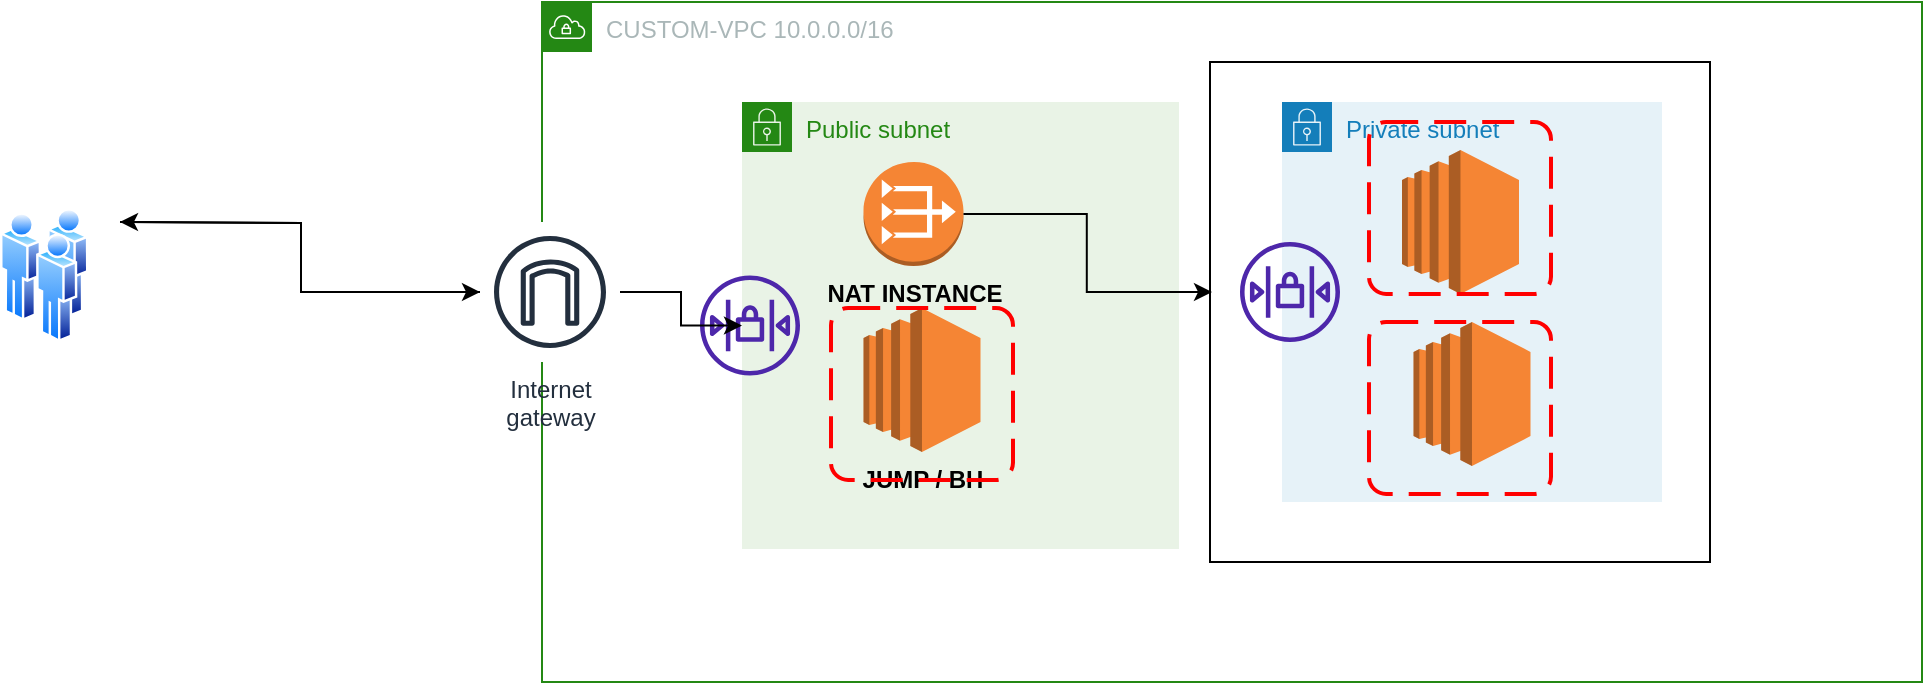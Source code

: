 <mxfile version="21.7.2" type="device">
  <diagram id="4oMox2iXz_Hz0DuBtPMt" name="Page-1">
    <mxGraphModel dx="1861" dy="496" grid="1" gridSize="10" guides="1" tooltips="1" connect="1" arrows="1" fold="1" page="1" pageScale="1" pageWidth="827" pageHeight="1169" math="0" shadow="0">
      <root>
        <mxCell id="0" />
        <mxCell id="1" parent="0" />
        <mxCell id="1BNKAG8nP9AylwheS348-1" value="CUSTOM-VPC 10.0.0.0/16" style="points=[[0,0],[0.25,0],[0.5,0],[0.75,0],[1,0],[1,0.25],[1,0.5],[1,0.75],[1,1],[0.75,1],[0.5,1],[0.25,1],[0,1],[0,0.75],[0,0.5],[0,0.25]];outlineConnect=0;gradientColor=none;html=1;whiteSpace=wrap;fontSize=12;fontStyle=0;container=1;pointerEvents=0;collapsible=0;recursiveResize=0;shape=mxgraph.aws4.group;grIcon=mxgraph.aws4.group_vpc;strokeColor=#248814;fillColor=none;verticalAlign=top;align=left;spacingLeft=30;fontColor=#AAB7B8;dashed=0;" parent="1" vertex="1">
          <mxGeometry x="81" y="70" width="690" height="340" as="geometry" />
        </mxCell>
        <mxCell id="1BNKAG8nP9AylwheS348-2" value="Public subnet" style="points=[[0,0],[0.25,0],[0.5,0],[0.75,0],[1,0],[1,0.25],[1,0.5],[1,0.75],[1,1],[0.75,1],[0.5,1],[0.25,1],[0,1],[0,0.75],[0,0.5],[0,0.25]];outlineConnect=0;gradientColor=none;html=1;whiteSpace=wrap;fontSize=12;fontStyle=0;container=1;pointerEvents=0;collapsible=0;recursiveResize=0;shape=mxgraph.aws4.group;grIcon=mxgraph.aws4.group_security_group;grStroke=0;strokeColor=#248814;fillColor=#E9F3E6;verticalAlign=top;align=left;spacingLeft=30;fontColor=#248814;dashed=0;" parent="1BNKAG8nP9AylwheS348-1" vertex="1">
          <mxGeometry x="100" y="50" width="218.5" height="223.5" as="geometry" />
        </mxCell>
        <mxCell id="1BNKAG8nP9AylwheS348-6" value="&lt;b&gt;JUMP / BH&lt;/b&gt;" style="outlineConnect=0;dashed=0;verticalLabelPosition=bottom;verticalAlign=top;align=center;html=1;shape=mxgraph.aws3.ec2;fillColor=#F58534;gradientColor=none;" parent="1BNKAG8nP9AylwheS348-2" vertex="1">
          <mxGeometry x="60.75" y="103" width="58.5" height="72" as="geometry" />
        </mxCell>
        <mxCell id="ippvhHw5m1UrYMfyw5DO-2" value="&lt;b&gt;NAT INSTANCE&lt;/b&gt;" style="outlineConnect=0;dashed=0;verticalLabelPosition=bottom;verticalAlign=top;align=center;html=1;shape=mxgraph.aws3.vpc_nat_gateway;fillColor=#F58534;gradientColor=none;" parent="1BNKAG8nP9AylwheS348-2" vertex="1">
          <mxGeometry x="60.75" y="30" width="50" height="52" as="geometry" />
        </mxCell>
        <mxCell id="Q9OB9AIt314dCnwDH4FQ-2" value="" style="rounded=1;arcSize=10;dashed=1;strokeColor=#ff0000;fillColor=none;gradientColor=none;dashPattern=8 4;strokeWidth=2;" vertex="1" parent="1BNKAG8nP9AylwheS348-2">
          <mxGeometry x="44.5" y="103" width="91" height="86" as="geometry" />
        </mxCell>
        <mxCell id="Q9OB9AIt314dCnwDH4FQ-5" value="" style="sketch=0;outlineConnect=0;fontColor=#232F3E;gradientColor=none;fillColor=#4D27AA;strokeColor=none;dashed=0;verticalLabelPosition=bottom;verticalAlign=top;align=center;html=1;fontSize=12;fontStyle=0;aspect=fixed;pointerEvents=1;shape=mxgraph.aws4.network_access_control_list;" vertex="1" parent="1BNKAG8nP9AylwheS348-2">
          <mxGeometry x="-21" y="86.75" width="50" height="50" as="geometry" />
        </mxCell>
        <mxCell id="1BNKAG8nP9AylwheS348-3" value="Private subnet" style="points=[[0,0],[0.25,0],[0.5,0],[0.75,0],[1,0],[1,0.25],[1,0.5],[1,0.75],[1,1],[0.75,1],[0.5,1],[0.25,1],[0,1],[0,0.75],[0,0.5],[0,0.25]];outlineConnect=0;gradientColor=none;html=1;whiteSpace=wrap;fontSize=12;fontStyle=0;container=1;pointerEvents=0;collapsible=0;recursiveResize=0;shape=mxgraph.aws4.group;grIcon=mxgraph.aws4.group_security_group;grStroke=0;strokeColor=#147EBA;fillColor=#E6F2F8;verticalAlign=top;align=left;spacingLeft=30;fontColor=#147EBA;dashed=0;" parent="1BNKAG8nP9AylwheS348-1" vertex="1">
          <mxGeometry x="370" y="50" width="190" height="200" as="geometry" />
        </mxCell>
        <mxCell id="1BNKAG8nP9AylwheS348-12" value="" style="outlineConnect=0;dashed=0;verticalLabelPosition=bottom;verticalAlign=top;align=center;html=1;shape=mxgraph.aws3.ec2;fillColor=#F58534;gradientColor=none;" parent="1BNKAG8nP9AylwheS348-3" vertex="1">
          <mxGeometry x="60" y="24" width="58.5" height="72" as="geometry" />
        </mxCell>
        <mxCell id="1BNKAG8nP9AylwheS348-18" value="" style="outlineConnect=0;dashed=0;verticalLabelPosition=bottom;verticalAlign=top;align=center;html=1;shape=mxgraph.aws3.ec2;fillColor=#F58534;gradientColor=none;" parent="1BNKAG8nP9AylwheS348-3" vertex="1">
          <mxGeometry x="65.75" y="110" width="58.5" height="72" as="geometry" />
        </mxCell>
        <mxCell id="THKyf8Sn7CWacSttAHK3-2" value="" style="whiteSpace=wrap;html=1;aspect=fixed;fillColor=none;" parent="1BNKAG8nP9AylwheS348-1" vertex="1">
          <mxGeometry x="334" y="30" width="250" height="250" as="geometry" />
        </mxCell>
        <mxCell id="ippvhHw5m1UrYMfyw5DO-3" style="edgeStyle=orthogonalEdgeStyle;rounded=0;orthogonalLoop=1;jettySize=auto;html=1;entryX=0.004;entryY=0.46;entryDx=0;entryDy=0;entryPerimeter=0;" parent="1BNKAG8nP9AylwheS348-1" source="ippvhHw5m1UrYMfyw5DO-2" target="THKyf8Sn7CWacSttAHK3-2" edge="1">
          <mxGeometry relative="1" as="geometry" />
        </mxCell>
        <mxCell id="Q9OB9AIt314dCnwDH4FQ-3" value="" style="rounded=1;arcSize=10;dashed=1;strokeColor=#ff0000;fillColor=none;gradientColor=none;dashPattern=8 4;strokeWidth=2;" vertex="1" parent="1BNKAG8nP9AylwheS348-1">
          <mxGeometry x="413.5" y="160" width="91" height="86" as="geometry" />
        </mxCell>
        <mxCell id="Q9OB9AIt314dCnwDH4FQ-4" value="" style="rounded=1;arcSize=10;dashed=1;strokeColor=#ff0000;fillColor=none;gradientColor=none;dashPattern=8 4;strokeWidth=2;" vertex="1" parent="1BNKAG8nP9AylwheS348-1">
          <mxGeometry x="413.5" y="60" width="91" height="86" as="geometry" />
        </mxCell>
        <mxCell id="Q9OB9AIt314dCnwDH4FQ-6" value="" style="sketch=0;outlineConnect=0;fontColor=#232F3E;gradientColor=none;fillColor=#4D27AA;strokeColor=none;dashed=0;verticalLabelPosition=bottom;verticalAlign=top;align=center;html=1;fontSize=12;fontStyle=0;aspect=fixed;pointerEvents=1;shape=mxgraph.aws4.network_access_control_list;" vertex="1" parent="1BNKAG8nP9AylwheS348-1">
          <mxGeometry x="349" y="120" width="50" height="50" as="geometry" />
        </mxCell>
        <mxCell id="1BNKAG8nP9AylwheS348-8" style="edgeStyle=orthogonalEdgeStyle;rounded=0;orthogonalLoop=1;jettySize=auto;html=1;" parent="1" source="1BNKAG8nP9AylwheS348-4" edge="1">
          <mxGeometry relative="1" as="geometry">
            <mxPoint x="-130" y="180" as="targetPoint" />
          </mxGeometry>
        </mxCell>
        <mxCell id="1BNKAG8nP9AylwheS348-13" style="edgeStyle=orthogonalEdgeStyle;rounded=0;orthogonalLoop=1;jettySize=auto;html=1;" parent="1" source="1BNKAG8nP9AylwheS348-4" target="1BNKAG8nP9AylwheS348-2" edge="1">
          <mxGeometry relative="1" as="geometry" />
        </mxCell>
        <mxCell id="1BNKAG8nP9AylwheS348-4" value="Internet&#xa;gateway" style="sketch=0;outlineConnect=0;fontColor=#232F3E;gradientColor=none;strokeColor=#232F3E;fillColor=#ffffff;dashed=0;verticalLabelPosition=bottom;verticalAlign=top;align=center;html=1;fontSize=12;fontStyle=0;aspect=fixed;shape=mxgraph.aws4.resourceIcon;resIcon=mxgraph.aws4.internet_gateway;" parent="1" vertex="1">
          <mxGeometry x="50" y="180" width="70" height="70" as="geometry" />
        </mxCell>
        <mxCell id="1BNKAG8nP9AylwheS348-10" style="edgeStyle=orthogonalEdgeStyle;rounded=0;orthogonalLoop=1;jettySize=auto;html=1;" parent="1" target="1BNKAG8nP9AylwheS348-4" edge="1">
          <mxGeometry relative="1" as="geometry">
            <mxPoint x="-130" y="180" as="sourcePoint" />
          </mxGeometry>
        </mxCell>
        <mxCell id="Q9OB9AIt314dCnwDH4FQ-1" value="" style="image;aspect=fixed;perimeter=ellipsePerimeter;html=1;align=center;shadow=0;dashed=0;spacingTop=3;image=img/lib/active_directory/users.svg;" vertex="1" parent="1">
          <mxGeometry x="-190" y="173" width="44.22" height="67" as="geometry" />
        </mxCell>
      </root>
    </mxGraphModel>
  </diagram>
</mxfile>
